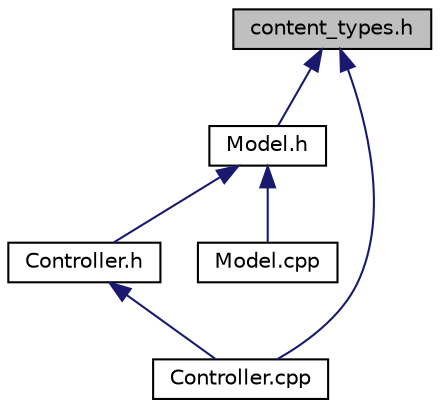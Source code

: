 digraph "content_types.h"
{
 // LATEX_PDF_SIZE
  edge [fontname="Helvetica",fontsize="10",labelfontname="Helvetica",labelfontsize="10"];
  node [fontname="Helvetica",fontsize="10",shape=record];
  Node1 [label="content_types.h",height=0.2,width=0.4,color="black", fillcolor="grey75", style="filled", fontcolor="black",tooltip=" "];
  Node1 -> Node2 [dir="back",color="midnightblue",fontsize="10",style="solid",fontname="Helvetica"];
  Node2 [label="Model.h",height=0.2,width=0.4,color="black", fillcolor="white", style="filled",URL="$_model_8h.html",tooltip="Определяет классы Fragment, Walker и Model."];
  Node2 -> Node3 [dir="back",color="midnightblue",fontsize="10",style="solid",fontname="Helvetica"];
  Node3 [label="Controller.h",height=0.2,width=0.4,color="black", fillcolor="white", style="filled",URL="$_controller_8h.html",tooltip="Заголовочный файл, определяющий класс Controller и псевдоним типа page_t."];
  Node3 -> Node4 [dir="back",color="midnightblue",fontsize="10",style="solid",fontname="Helvetica"];
  Node4 [label="Controller.cpp",height=0.2,width=0.4,color="black", fillcolor="white", style="filled",URL="$_controller_8cpp.html",tooltip=" "];
  Node2 -> Node5 [dir="back",color="midnightblue",fontsize="10",style="solid",fontname="Helvetica"];
  Node5 [label="Model.cpp",height=0.2,width=0.4,color="black", fillcolor="white", style="filled",URL="$_model_8cpp.html",tooltip=" "];
  Node1 -> Node4 [dir="back",color="midnightblue",fontsize="10",style="solid",fontname="Helvetica"];
}
